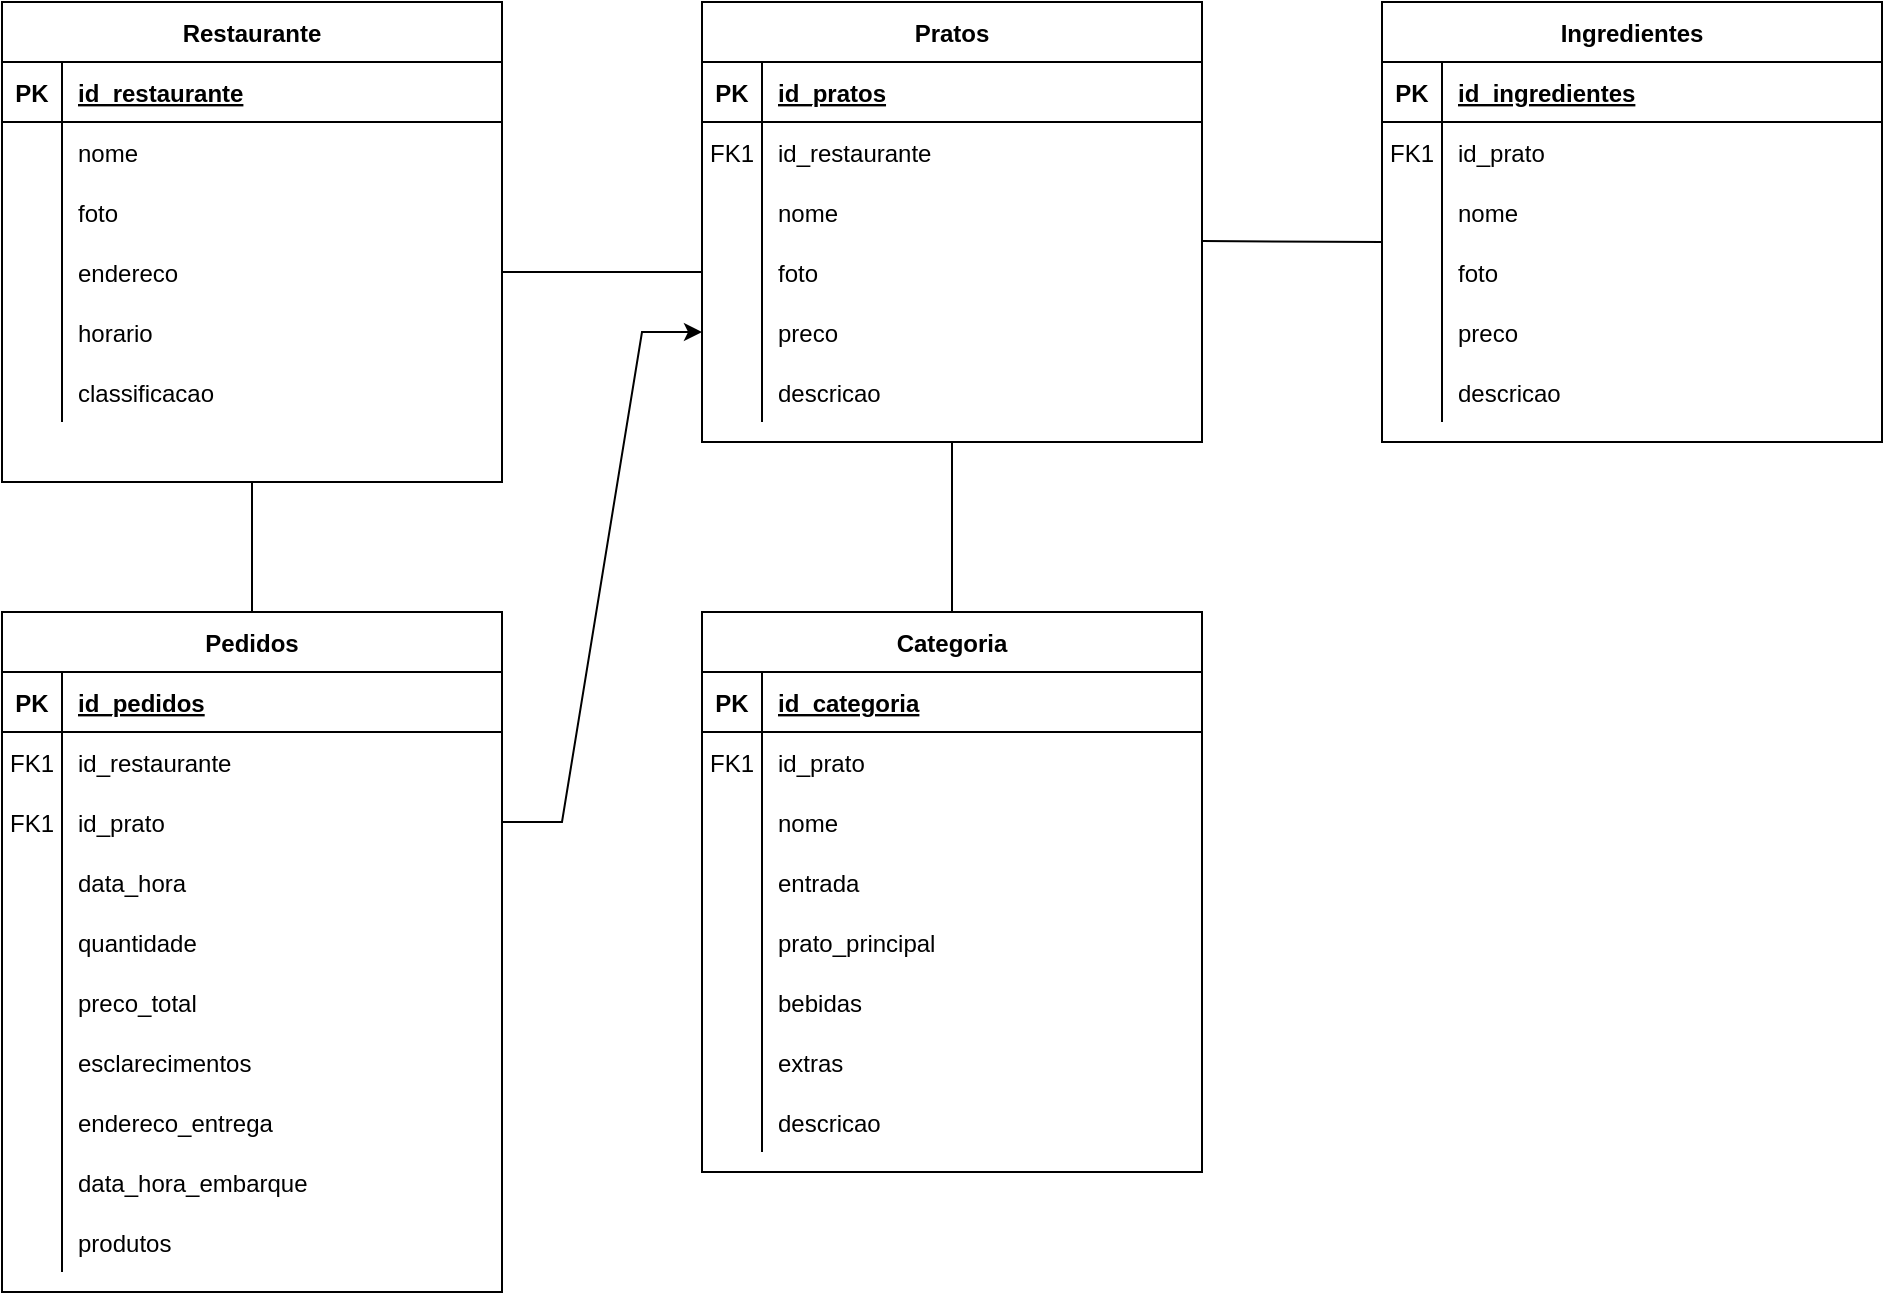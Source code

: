 <mxfile version="14.9.6" type="onedrive"><diagram id="R2lEEEUBdFMjLlhIrx00" name="Page-1"><mxGraphModel dx="1422" dy="800" grid="1" gridSize="10" guides="1" tooltips="1" connect="1" arrows="1" fold="1" page="1" pageScale="1" pageWidth="850" pageHeight="1100" math="0" shadow="0" extFonts="Permanent Marker^https://fonts.googleapis.com/css?family=Permanent+Marker"><root><mxCell id="0"/><mxCell id="1" parent="0"/><mxCell id="C-vyLk0tnHw3VtMMgP7b-2" value="Categoria" style="shape=table;startSize=30;container=1;collapsible=1;childLayout=tableLayout;fixedRows=1;rowLines=0;fontStyle=1;align=center;resizeLast=1;" parent="1" vertex="1"><mxGeometry x="460" y="430" width="250" height="280" as="geometry"/></mxCell><mxCell id="C-vyLk0tnHw3VtMMgP7b-3" value="" style="shape=partialRectangle;collapsible=0;dropTarget=0;pointerEvents=0;fillColor=none;points=[[0,0.5],[1,0.5]];portConstraint=eastwest;top=0;left=0;right=0;bottom=1;" parent="C-vyLk0tnHw3VtMMgP7b-2" vertex="1"><mxGeometry y="30" width="250" height="30" as="geometry"/></mxCell><mxCell id="C-vyLk0tnHw3VtMMgP7b-4" value="PK" style="shape=partialRectangle;overflow=hidden;connectable=0;fillColor=none;top=0;left=0;bottom=0;right=0;fontStyle=1;" parent="C-vyLk0tnHw3VtMMgP7b-3" vertex="1"><mxGeometry width="30" height="30" as="geometry"/></mxCell><mxCell id="C-vyLk0tnHw3VtMMgP7b-5" value="id_categoria" style="shape=partialRectangle;overflow=hidden;connectable=0;fillColor=none;top=0;left=0;bottom=0;right=0;align=left;spacingLeft=6;fontStyle=5;" parent="C-vyLk0tnHw3VtMMgP7b-3" vertex="1"><mxGeometry x="30" width="220" height="30" as="geometry"/></mxCell><mxCell id="C-vyLk0tnHw3VtMMgP7b-6" value="" style="shape=partialRectangle;collapsible=0;dropTarget=0;pointerEvents=0;fillColor=none;points=[[0,0.5],[1,0.5]];portConstraint=eastwest;top=0;left=0;right=0;bottom=0;" parent="C-vyLk0tnHw3VtMMgP7b-2" vertex="1"><mxGeometry y="60" width="250" height="30" as="geometry"/></mxCell><mxCell id="C-vyLk0tnHw3VtMMgP7b-7" value="FK1" style="shape=partialRectangle;overflow=hidden;connectable=0;fillColor=none;top=0;left=0;bottom=0;right=0;" parent="C-vyLk0tnHw3VtMMgP7b-6" vertex="1"><mxGeometry width="30" height="30" as="geometry"/></mxCell><mxCell id="C-vyLk0tnHw3VtMMgP7b-8" value="id_prato" style="shape=partialRectangle;overflow=hidden;connectable=0;fillColor=none;top=0;left=0;bottom=0;right=0;align=left;spacingLeft=6;" parent="C-vyLk0tnHw3VtMMgP7b-6" vertex="1"><mxGeometry x="30" width="220" height="30" as="geometry"/></mxCell><mxCell id="C-vyLk0tnHw3VtMMgP7b-9" value="" style="shape=partialRectangle;collapsible=0;dropTarget=0;pointerEvents=0;fillColor=none;points=[[0,0.5],[1,0.5]];portConstraint=eastwest;top=0;left=0;right=0;bottom=0;" parent="C-vyLk0tnHw3VtMMgP7b-2" vertex="1"><mxGeometry y="90" width="250" height="30" as="geometry"/></mxCell><mxCell id="C-vyLk0tnHw3VtMMgP7b-10" value="" style="shape=partialRectangle;overflow=hidden;connectable=0;fillColor=none;top=0;left=0;bottom=0;right=0;" parent="C-vyLk0tnHw3VtMMgP7b-9" vertex="1"><mxGeometry width="30" height="30" as="geometry"/></mxCell><mxCell id="C-vyLk0tnHw3VtMMgP7b-11" value="nome" style="shape=partialRectangle;overflow=hidden;connectable=0;fillColor=none;top=0;left=0;bottom=0;right=0;align=left;spacingLeft=6;" parent="C-vyLk0tnHw3VtMMgP7b-9" vertex="1"><mxGeometry x="30" width="220" height="30" as="geometry"/></mxCell><mxCell id="79oCEZcejzlf-ttSrPEi-32" value="" style="shape=partialRectangle;collapsible=0;dropTarget=0;pointerEvents=0;fillColor=none;points=[[0,0.5],[1,0.5]];portConstraint=eastwest;top=0;left=0;right=0;bottom=0;" vertex="1" parent="C-vyLk0tnHw3VtMMgP7b-2"><mxGeometry y="120" width="250" height="30" as="geometry"/></mxCell><mxCell id="79oCEZcejzlf-ttSrPEi-33" value="" style="shape=partialRectangle;overflow=hidden;connectable=0;fillColor=none;top=0;left=0;bottom=0;right=0;" vertex="1" parent="79oCEZcejzlf-ttSrPEi-32"><mxGeometry width="30" height="30" as="geometry"/></mxCell><mxCell id="79oCEZcejzlf-ttSrPEi-34" value="entrada" style="shape=partialRectangle;overflow=hidden;connectable=0;fillColor=none;top=0;left=0;bottom=0;right=0;align=left;spacingLeft=6;" vertex="1" parent="79oCEZcejzlf-ttSrPEi-32"><mxGeometry x="30" width="220" height="30" as="geometry"/></mxCell><mxCell id="79oCEZcejzlf-ttSrPEi-35" value="" style="shape=partialRectangle;collapsible=0;dropTarget=0;pointerEvents=0;fillColor=none;points=[[0,0.5],[1,0.5]];portConstraint=eastwest;top=0;left=0;right=0;bottom=0;" vertex="1" parent="C-vyLk0tnHw3VtMMgP7b-2"><mxGeometry y="150" width="250" height="30" as="geometry"/></mxCell><mxCell id="79oCEZcejzlf-ttSrPEi-36" value="" style="shape=partialRectangle;overflow=hidden;connectable=0;fillColor=none;top=0;left=0;bottom=0;right=0;" vertex="1" parent="79oCEZcejzlf-ttSrPEi-35"><mxGeometry width="30" height="30" as="geometry"/></mxCell><mxCell id="79oCEZcejzlf-ttSrPEi-37" value="prato_principal" style="shape=partialRectangle;overflow=hidden;connectable=0;fillColor=none;top=0;left=0;bottom=0;right=0;align=left;spacingLeft=6;" vertex="1" parent="79oCEZcejzlf-ttSrPEi-35"><mxGeometry x="30" width="220" height="30" as="geometry"/></mxCell><mxCell id="79oCEZcejzlf-ttSrPEi-38" value="" style="shape=partialRectangle;collapsible=0;dropTarget=0;pointerEvents=0;fillColor=none;points=[[0,0.5],[1,0.5]];portConstraint=eastwest;top=0;left=0;right=0;bottom=0;" vertex="1" parent="C-vyLk0tnHw3VtMMgP7b-2"><mxGeometry y="180" width="250" height="30" as="geometry"/></mxCell><mxCell id="79oCEZcejzlf-ttSrPEi-39" value="" style="shape=partialRectangle;overflow=hidden;connectable=0;fillColor=none;top=0;left=0;bottom=0;right=0;" vertex="1" parent="79oCEZcejzlf-ttSrPEi-38"><mxGeometry width="30" height="30" as="geometry"/></mxCell><mxCell id="79oCEZcejzlf-ttSrPEi-40" value="bebidas" style="shape=partialRectangle;overflow=hidden;connectable=0;fillColor=none;top=0;left=0;bottom=0;right=0;align=left;spacingLeft=6;" vertex="1" parent="79oCEZcejzlf-ttSrPEi-38"><mxGeometry x="30" width="220" height="30" as="geometry"/></mxCell><mxCell id="79oCEZcejzlf-ttSrPEi-41" value="" style="shape=partialRectangle;collapsible=0;dropTarget=0;pointerEvents=0;fillColor=none;points=[[0,0.5],[1,0.5]];portConstraint=eastwest;top=0;left=0;right=0;bottom=0;" vertex="1" parent="C-vyLk0tnHw3VtMMgP7b-2"><mxGeometry y="210" width="250" height="30" as="geometry"/></mxCell><mxCell id="79oCEZcejzlf-ttSrPEi-42" value="" style="shape=partialRectangle;overflow=hidden;connectable=0;fillColor=none;top=0;left=0;bottom=0;right=0;" vertex="1" parent="79oCEZcejzlf-ttSrPEi-41"><mxGeometry width="30" height="30" as="geometry"/></mxCell><mxCell id="79oCEZcejzlf-ttSrPEi-43" value="extras" style="shape=partialRectangle;overflow=hidden;connectable=0;fillColor=none;top=0;left=0;bottom=0;right=0;align=left;spacingLeft=6;" vertex="1" parent="79oCEZcejzlf-ttSrPEi-41"><mxGeometry x="30" width="220" height="30" as="geometry"/></mxCell><mxCell id="79oCEZcejzlf-ttSrPEi-115" value="" style="shape=partialRectangle;collapsible=0;dropTarget=0;pointerEvents=0;fillColor=none;points=[[0,0.5],[1,0.5]];portConstraint=eastwest;top=0;left=0;right=0;bottom=0;" vertex="1" parent="C-vyLk0tnHw3VtMMgP7b-2"><mxGeometry y="240" width="250" height="30" as="geometry"/></mxCell><mxCell id="79oCEZcejzlf-ttSrPEi-116" value="" style="shape=partialRectangle;overflow=hidden;connectable=0;fillColor=none;top=0;left=0;bottom=0;right=0;" vertex="1" parent="79oCEZcejzlf-ttSrPEi-115"><mxGeometry width="30" height="30" as="geometry"/></mxCell><mxCell id="79oCEZcejzlf-ttSrPEi-117" value="descricao" style="shape=partialRectangle;overflow=hidden;connectable=0;fillColor=none;top=0;left=0;bottom=0;right=0;align=left;spacingLeft=6;" vertex="1" parent="79oCEZcejzlf-ttSrPEi-115"><mxGeometry x="30" width="220" height="30" as="geometry"/></mxCell><mxCell id="C-vyLk0tnHw3VtMMgP7b-13" value="Pratos" style="shape=table;startSize=30;container=1;collapsible=1;childLayout=tableLayout;fixedRows=1;rowLines=0;fontStyle=1;align=center;resizeLast=1;" parent="1" vertex="1"><mxGeometry x="460" y="125" width="250" height="220" as="geometry"/></mxCell><mxCell id="C-vyLk0tnHw3VtMMgP7b-14" value="" style="shape=partialRectangle;collapsible=0;dropTarget=0;pointerEvents=0;fillColor=none;points=[[0,0.5],[1,0.5]];portConstraint=eastwest;top=0;left=0;right=0;bottom=1;" parent="C-vyLk0tnHw3VtMMgP7b-13" vertex="1"><mxGeometry y="30" width="250" height="30" as="geometry"/></mxCell><mxCell id="C-vyLk0tnHw3VtMMgP7b-15" value="PK" style="shape=partialRectangle;overflow=hidden;connectable=0;fillColor=none;top=0;left=0;bottom=0;right=0;fontStyle=1;" parent="C-vyLk0tnHw3VtMMgP7b-14" vertex="1"><mxGeometry width="30" height="30" as="geometry"/></mxCell><mxCell id="C-vyLk0tnHw3VtMMgP7b-16" value="id_pratos" style="shape=partialRectangle;overflow=hidden;connectable=0;fillColor=none;top=0;left=0;bottom=0;right=0;align=left;spacingLeft=6;fontStyle=5;" parent="C-vyLk0tnHw3VtMMgP7b-14" vertex="1"><mxGeometry x="30" width="220" height="30" as="geometry"/></mxCell><mxCell id="C-vyLk0tnHw3VtMMgP7b-17" value="" style="shape=partialRectangle;collapsible=0;dropTarget=0;pointerEvents=0;fillColor=none;points=[[0,0.5],[1,0.5]];portConstraint=eastwest;top=0;left=0;right=0;bottom=0;" parent="C-vyLk0tnHw3VtMMgP7b-13" vertex="1"><mxGeometry y="60" width="250" height="30" as="geometry"/></mxCell><mxCell id="C-vyLk0tnHw3VtMMgP7b-18" value="FK1" style="shape=partialRectangle;overflow=hidden;connectable=0;fillColor=none;top=0;left=0;bottom=0;right=0;" parent="C-vyLk0tnHw3VtMMgP7b-17" vertex="1"><mxGeometry width="30" height="30" as="geometry"/></mxCell><mxCell id="C-vyLk0tnHw3VtMMgP7b-19" value="id_restaurante" style="shape=partialRectangle;overflow=hidden;connectable=0;fillColor=none;top=0;left=0;bottom=0;right=0;align=left;spacingLeft=6;" parent="C-vyLk0tnHw3VtMMgP7b-17" vertex="1"><mxGeometry x="30" width="220" height="30" as="geometry"/></mxCell><mxCell id="C-vyLk0tnHw3VtMMgP7b-20" value="" style="shape=partialRectangle;collapsible=0;dropTarget=0;pointerEvents=0;fillColor=none;points=[[0,0.5],[1,0.5]];portConstraint=eastwest;top=0;left=0;right=0;bottom=0;" parent="C-vyLk0tnHw3VtMMgP7b-13" vertex="1"><mxGeometry y="90" width="250" height="30" as="geometry"/></mxCell><mxCell id="C-vyLk0tnHw3VtMMgP7b-21" value="" style="shape=partialRectangle;overflow=hidden;connectable=0;fillColor=none;top=0;left=0;bottom=0;right=0;" parent="C-vyLk0tnHw3VtMMgP7b-20" vertex="1"><mxGeometry width="30" height="30" as="geometry"/></mxCell><mxCell id="C-vyLk0tnHw3VtMMgP7b-22" value="nome" style="shape=partialRectangle;overflow=hidden;connectable=0;fillColor=none;top=0;left=0;bottom=0;right=0;align=left;spacingLeft=6;" parent="C-vyLk0tnHw3VtMMgP7b-20" vertex="1"><mxGeometry x="30" width="220" height="30" as="geometry"/></mxCell><mxCell id="79oCEZcejzlf-ttSrPEi-23" value="" style="shape=partialRectangle;collapsible=0;dropTarget=0;pointerEvents=0;fillColor=none;points=[[0,0.5],[1,0.5]];portConstraint=eastwest;top=0;left=0;right=0;bottom=0;" vertex="1" parent="C-vyLk0tnHw3VtMMgP7b-13"><mxGeometry y="120" width="250" height="30" as="geometry"/></mxCell><mxCell id="79oCEZcejzlf-ttSrPEi-24" value="" style="shape=partialRectangle;overflow=hidden;connectable=0;fillColor=none;top=0;left=0;bottom=0;right=0;" vertex="1" parent="79oCEZcejzlf-ttSrPEi-23"><mxGeometry width="30" height="30" as="geometry"/></mxCell><mxCell id="79oCEZcejzlf-ttSrPEi-25" value="foto" style="shape=partialRectangle;overflow=hidden;connectable=0;fillColor=none;top=0;left=0;bottom=0;right=0;align=left;spacingLeft=6;" vertex="1" parent="79oCEZcejzlf-ttSrPEi-23"><mxGeometry x="30" width="220" height="30" as="geometry"/></mxCell><mxCell id="79oCEZcejzlf-ttSrPEi-26" value="" style="shape=partialRectangle;collapsible=0;dropTarget=0;pointerEvents=0;fillColor=none;points=[[0,0.5],[1,0.5]];portConstraint=eastwest;top=0;left=0;right=0;bottom=0;" vertex="1" parent="C-vyLk0tnHw3VtMMgP7b-13"><mxGeometry y="150" width="250" height="30" as="geometry"/></mxCell><mxCell id="79oCEZcejzlf-ttSrPEi-27" value="" style="shape=partialRectangle;overflow=hidden;connectable=0;fillColor=none;top=0;left=0;bottom=0;right=0;" vertex="1" parent="79oCEZcejzlf-ttSrPEi-26"><mxGeometry width="30" height="30" as="geometry"/></mxCell><mxCell id="79oCEZcejzlf-ttSrPEi-28" value="preco" style="shape=partialRectangle;overflow=hidden;connectable=0;fillColor=none;top=0;left=0;bottom=0;right=0;align=left;spacingLeft=6;" vertex="1" parent="79oCEZcejzlf-ttSrPEi-26"><mxGeometry x="30" width="220" height="30" as="geometry"/></mxCell><mxCell id="79oCEZcejzlf-ttSrPEi-109" value="" style="shape=partialRectangle;collapsible=0;dropTarget=0;pointerEvents=0;fillColor=none;points=[[0,0.5],[1,0.5]];portConstraint=eastwest;top=0;left=0;right=0;bottom=0;" vertex="1" parent="C-vyLk0tnHw3VtMMgP7b-13"><mxGeometry y="180" width="250" height="30" as="geometry"/></mxCell><mxCell id="79oCEZcejzlf-ttSrPEi-110" value="" style="shape=partialRectangle;overflow=hidden;connectable=0;fillColor=none;top=0;left=0;bottom=0;right=0;" vertex="1" parent="79oCEZcejzlf-ttSrPEi-109"><mxGeometry width="30" height="30" as="geometry"/></mxCell><mxCell id="79oCEZcejzlf-ttSrPEi-111" value="descricao" style="shape=partialRectangle;overflow=hidden;connectable=0;fillColor=none;top=0;left=0;bottom=0;right=0;align=left;spacingLeft=6;" vertex="1" parent="79oCEZcejzlf-ttSrPEi-109"><mxGeometry x="30" width="220" height="30" as="geometry"/></mxCell><mxCell id="C-vyLk0tnHw3VtMMgP7b-23" value="Restaurante" style="shape=table;startSize=30;container=1;collapsible=1;childLayout=tableLayout;fixedRows=1;rowLines=0;fontStyle=1;align=center;resizeLast=1;" parent="1" vertex="1"><mxGeometry x="110" y="125" width="250" height="240" as="geometry"/></mxCell><mxCell id="C-vyLk0tnHw3VtMMgP7b-24" value="" style="shape=partialRectangle;collapsible=0;dropTarget=0;pointerEvents=0;fillColor=none;points=[[0,0.5],[1,0.5]];portConstraint=eastwest;top=0;left=0;right=0;bottom=1;" parent="C-vyLk0tnHw3VtMMgP7b-23" vertex="1"><mxGeometry y="30" width="250" height="30" as="geometry"/></mxCell><mxCell id="C-vyLk0tnHw3VtMMgP7b-25" value="PK" style="shape=partialRectangle;overflow=hidden;connectable=0;fillColor=none;top=0;left=0;bottom=0;right=0;fontStyle=1;" parent="C-vyLk0tnHw3VtMMgP7b-24" vertex="1"><mxGeometry width="30" height="30" as="geometry"/></mxCell><mxCell id="C-vyLk0tnHw3VtMMgP7b-26" value="id_restaurante" style="shape=partialRectangle;overflow=hidden;connectable=0;fillColor=none;top=0;left=0;bottom=0;right=0;align=left;spacingLeft=6;fontStyle=5;" parent="C-vyLk0tnHw3VtMMgP7b-24" vertex="1"><mxGeometry x="30" width="220" height="30" as="geometry"/></mxCell><mxCell id="C-vyLk0tnHw3VtMMgP7b-27" value="" style="shape=partialRectangle;collapsible=0;dropTarget=0;pointerEvents=0;fillColor=none;points=[[0,0.5],[1,0.5]];portConstraint=eastwest;top=0;left=0;right=0;bottom=0;" parent="C-vyLk0tnHw3VtMMgP7b-23" vertex="1"><mxGeometry y="60" width="250" height="30" as="geometry"/></mxCell><mxCell id="C-vyLk0tnHw3VtMMgP7b-28" value="" style="shape=partialRectangle;overflow=hidden;connectable=0;fillColor=none;top=0;left=0;bottom=0;right=0;" parent="C-vyLk0tnHw3VtMMgP7b-27" vertex="1"><mxGeometry width="30" height="30" as="geometry"/></mxCell><mxCell id="C-vyLk0tnHw3VtMMgP7b-29" value="nome" style="shape=partialRectangle;overflow=hidden;connectable=0;fillColor=none;top=0;left=0;bottom=0;right=0;align=left;spacingLeft=6;" parent="C-vyLk0tnHw3VtMMgP7b-27" vertex="1"><mxGeometry x="30" width="220" height="30" as="geometry"/></mxCell><mxCell id="79oCEZcejzlf-ttSrPEi-11" value="" style="shape=partialRectangle;collapsible=0;dropTarget=0;pointerEvents=0;fillColor=none;points=[[0,0.5],[1,0.5]];portConstraint=eastwest;top=0;left=0;right=0;bottom=0;" vertex="1" parent="C-vyLk0tnHw3VtMMgP7b-23"><mxGeometry y="90" width="250" height="30" as="geometry"/></mxCell><mxCell id="79oCEZcejzlf-ttSrPEi-12" value="" style="shape=partialRectangle;overflow=hidden;connectable=0;fillColor=none;top=0;left=0;bottom=0;right=0;" vertex="1" parent="79oCEZcejzlf-ttSrPEi-11"><mxGeometry width="30" height="30" as="geometry"/></mxCell><mxCell id="79oCEZcejzlf-ttSrPEi-13" value="foto" style="shape=partialRectangle;overflow=hidden;connectable=0;fillColor=none;top=0;left=0;bottom=0;right=0;align=left;spacingLeft=6;" vertex="1" parent="79oCEZcejzlf-ttSrPEi-11"><mxGeometry x="30" width="220" height="30" as="geometry"/></mxCell><mxCell id="79oCEZcejzlf-ttSrPEi-14" value="" style="shape=partialRectangle;collapsible=0;dropTarget=0;pointerEvents=0;fillColor=none;points=[[0,0.5],[1,0.5]];portConstraint=eastwest;top=0;left=0;right=0;bottom=0;" vertex="1" parent="C-vyLk0tnHw3VtMMgP7b-23"><mxGeometry y="120" width="250" height="30" as="geometry"/></mxCell><mxCell id="79oCEZcejzlf-ttSrPEi-15" value="" style="shape=partialRectangle;overflow=hidden;connectable=0;fillColor=none;top=0;left=0;bottom=0;right=0;" vertex="1" parent="79oCEZcejzlf-ttSrPEi-14"><mxGeometry width="30" height="30" as="geometry"/></mxCell><mxCell id="79oCEZcejzlf-ttSrPEi-16" value="endereco" style="shape=partialRectangle;overflow=hidden;connectable=0;fillColor=none;top=0;left=0;bottom=0;right=0;align=left;spacingLeft=6;" vertex="1" parent="79oCEZcejzlf-ttSrPEi-14"><mxGeometry x="30" width="220" height="30" as="geometry"/></mxCell><mxCell id="79oCEZcejzlf-ttSrPEi-17" value="" style="shape=partialRectangle;collapsible=0;dropTarget=0;pointerEvents=0;fillColor=none;points=[[0,0.5],[1,0.5]];portConstraint=eastwest;top=0;left=0;right=0;bottom=0;" vertex="1" parent="C-vyLk0tnHw3VtMMgP7b-23"><mxGeometry y="150" width="250" height="30" as="geometry"/></mxCell><mxCell id="79oCEZcejzlf-ttSrPEi-18" value="" style="shape=partialRectangle;overflow=hidden;connectable=0;fillColor=none;top=0;left=0;bottom=0;right=0;" vertex="1" parent="79oCEZcejzlf-ttSrPEi-17"><mxGeometry width="30" height="30" as="geometry"/></mxCell><mxCell id="79oCEZcejzlf-ttSrPEi-19" value="horario" style="shape=partialRectangle;overflow=hidden;connectable=0;fillColor=none;top=0;left=0;bottom=0;right=0;align=left;spacingLeft=6;" vertex="1" parent="79oCEZcejzlf-ttSrPEi-17"><mxGeometry x="30" width="220" height="30" as="geometry"/></mxCell><mxCell id="79oCEZcejzlf-ttSrPEi-20" value="" style="shape=partialRectangle;collapsible=0;dropTarget=0;pointerEvents=0;fillColor=none;points=[[0,0.5],[1,0.5]];portConstraint=eastwest;top=0;left=0;right=0;bottom=0;" vertex="1" parent="C-vyLk0tnHw3VtMMgP7b-23"><mxGeometry y="180" width="250" height="30" as="geometry"/></mxCell><mxCell id="79oCEZcejzlf-ttSrPEi-21" value="" style="shape=partialRectangle;overflow=hidden;connectable=0;fillColor=none;top=0;left=0;bottom=0;right=0;" vertex="1" parent="79oCEZcejzlf-ttSrPEi-20"><mxGeometry width="30" height="30" as="geometry"/></mxCell><mxCell id="79oCEZcejzlf-ttSrPEi-22" value="classificacao" style="shape=partialRectangle;overflow=hidden;connectable=0;fillColor=none;top=0;left=0;bottom=0;right=0;align=left;spacingLeft=6;" vertex="1" parent="79oCEZcejzlf-ttSrPEi-20"><mxGeometry x="30" width="220" height="30" as="geometry"/></mxCell><mxCell id="79oCEZcejzlf-ttSrPEi-1" value="Pedidos" style="shape=table;startSize=30;container=1;collapsible=1;childLayout=tableLayout;fixedRows=1;rowLines=0;fontStyle=1;align=center;resizeLast=1;" vertex="1" parent="1"><mxGeometry x="110" y="430" width="250" height="340" as="geometry"/></mxCell><mxCell id="79oCEZcejzlf-ttSrPEi-2" value="" style="shape=partialRectangle;collapsible=0;dropTarget=0;pointerEvents=0;fillColor=none;points=[[0,0.5],[1,0.5]];portConstraint=eastwest;top=0;left=0;right=0;bottom=1;" vertex="1" parent="79oCEZcejzlf-ttSrPEi-1"><mxGeometry y="30" width="250" height="30" as="geometry"/></mxCell><mxCell id="79oCEZcejzlf-ttSrPEi-3" value="PK" style="shape=partialRectangle;overflow=hidden;connectable=0;fillColor=none;top=0;left=0;bottom=0;right=0;fontStyle=1;" vertex="1" parent="79oCEZcejzlf-ttSrPEi-2"><mxGeometry width="30" height="30" as="geometry"/></mxCell><mxCell id="79oCEZcejzlf-ttSrPEi-4" value="id_pedidos" style="shape=partialRectangle;overflow=hidden;connectable=0;fillColor=none;top=0;left=0;bottom=0;right=0;align=left;spacingLeft=6;fontStyle=5;" vertex="1" parent="79oCEZcejzlf-ttSrPEi-2"><mxGeometry x="30" width="220" height="30" as="geometry"/></mxCell><mxCell id="79oCEZcejzlf-ttSrPEi-5" value="" style="shape=partialRectangle;collapsible=0;dropTarget=0;pointerEvents=0;fillColor=none;points=[[0,0.5],[1,0.5]];portConstraint=eastwest;top=0;left=0;right=0;bottom=0;" vertex="1" parent="79oCEZcejzlf-ttSrPEi-1"><mxGeometry y="60" width="250" height="30" as="geometry"/></mxCell><mxCell id="79oCEZcejzlf-ttSrPEi-6" value="FK1" style="shape=partialRectangle;overflow=hidden;connectable=0;fillColor=none;top=0;left=0;bottom=0;right=0;" vertex="1" parent="79oCEZcejzlf-ttSrPEi-5"><mxGeometry width="30" height="30" as="geometry"/></mxCell><mxCell id="79oCEZcejzlf-ttSrPEi-7" value="id_restaurante" style="shape=partialRectangle;overflow=hidden;connectable=0;fillColor=none;top=0;left=0;bottom=0;right=0;align=left;spacingLeft=6;" vertex="1" parent="79oCEZcejzlf-ttSrPEi-5"><mxGeometry x="30" width="220" height="30" as="geometry"/></mxCell><mxCell id="79oCEZcejzlf-ttSrPEi-121" value="" style="shape=partialRectangle;collapsible=0;dropTarget=0;pointerEvents=0;fillColor=none;points=[[0,0.5],[1,0.5]];portConstraint=eastwest;top=0;left=0;right=0;bottom=0;" vertex="1" parent="79oCEZcejzlf-ttSrPEi-1"><mxGeometry y="90" width="250" height="30" as="geometry"/></mxCell><mxCell id="79oCEZcejzlf-ttSrPEi-122" value="FK1" style="shape=partialRectangle;overflow=hidden;connectable=0;fillColor=none;top=0;left=0;bottom=0;right=0;" vertex="1" parent="79oCEZcejzlf-ttSrPEi-121"><mxGeometry width="30" height="30" as="geometry"/></mxCell><mxCell id="79oCEZcejzlf-ttSrPEi-123" value="id_prato" style="shape=partialRectangle;overflow=hidden;connectable=0;fillColor=none;top=0;left=0;bottom=0;right=0;align=left;spacingLeft=6;" vertex="1" parent="79oCEZcejzlf-ttSrPEi-121"><mxGeometry x="30" width="220" height="30" as="geometry"/></mxCell><mxCell id="79oCEZcejzlf-ttSrPEi-8" value="" style="shape=partialRectangle;collapsible=0;dropTarget=0;pointerEvents=0;fillColor=none;points=[[0,0.5],[1,0.5]];portConstraint=eastwest;top=0;left=0;right=0;bottom=0;" vertex="1" parent="79oCEZcejzlf-ttSrPEi-1"><mxGeometry y="120" width="250" height="30" as="geometry"/></mxCell><mxCell id="79oCEZcejzlf-ttSrPEi-9" value="" style="shape=partialRectangle;overflow=hidden;connectable=0;fillColor=none;top=0;left=0;bottom=0;right=0;" vertex="1" parent="79oCEZcejzlf-ttSrPEi-8"><mxGeometry width="30" height="30" as="geometry"/></mxCell><mxCell id="79oCEZcejzlf-ttSrPEi-10" value="data_hora" style="shape=partialRectangle;overflow=hidden;connectable=0;fillColor=none;top=0;left=0;bottom=0;right=0;align=left;spacingLeft=6;" vertex="1" parent="79oCEZcejzlf-ttSrPEi-8"><mxGeometry x="30" width="220" height="30" as="geometry"/></mxCell><mxCell id="79oCEZcejzlf-ttSrPEi-44" value="" style="shape=partialRectangle;collapsible=0;dropTarget=0;pointerEvents=0;fillColor=none;points=[[0,0.5],[1,0.5]];portConstraint=eastwest;top=0;left=0;right=0;bottom=0;" vertex="1" parent="79oCEZcejzlf-ttSrPEi-1"><mxGeometry y="150" width="250" height="30" as="geometry"/></mxCell><mxCell id="79oCEZcejzlf-ttSrPEi-45" value="" style="shape=partialRectangle;overflow=hidden;connectable=0;fillColor=none;top=0;left=0;bottom=0;right=0;" vertex="1" parent="79oCEZcejzlf-ttSrPEi-44"><mxGeometry width="30" height="30" as="geometry"/></mxCell><mxCell id="79oCEZcejzlf-ttSrPEi-46" value="quantidade" style="shape=partialRectangle;overflow=hidden;connectable=0;fillColor=none;top=0;left=0;bottom=0;right=0;align=left;spacingLeft=6;" vertex="1" parent="79oCEZcejzlf-ttSrPEi-44"><mxGeometry x="30" width="220" height="30" as="geometry"/></mxCell><mxCell id="79oCEZcejzlf-ttSrPEi-47" value="" style="shape=partialRectangle;collapsible=0;dropTarget=0;pointerEvents=0;fillColor=none;points=[[0,0.5],[1,0.5]];portConstraint=eastwest;top=0;left=0;right=0;bottom=0;" vertex="1" parent="79oCEZcejzlf-ttSrPEi-1"><mxGeometry y="180" width="250" height="30" as="geometry"/></mxCell><mxCell id="79oCEZcejzlf-ttSrPEi-48" value="" style="shape=partialRectangle;overflow=hidden;connectable=0;fillColor=none;top=0;left=0;bottom=0;right=0;" vertex="1" parent="79oCEZcejzlf-ttSrPEi-47"><mxGeometry width="30" height="30" as="geometry"/></mxCell><mxCell id="79oCEZcejzlf-ttSrPEi-49" value="preco_total" style="shape=partialRectangle;overflow=hidden;connectable=0;fillColor=none;top=0;left=0;bottom=0;right=0;align=left;spacingLeft=6;" vertex="1" parent="79oCEZcejzlf-ttSrPEi-47"><mxGeometry x="30" width="220" height="30" as="geometry"/></mxCell><mxCell id="79oCEZcejzlf-ttSrPEi-50" value="" style="shape=partialRectangle;collapsible=0;dropTarget=0;pointerEvents=0;fillColor=none;points=[[0,0.5],[1,0.5]];portConstraint=eastwest;top=0;left=0;right=0;bottom=0;" vertex="1" parent="79oCEZcejzlf-ttSrPEi-1"><mxGeometry y="210" width="250" height="30" as="geometry"/></mxCell><mxCell id="79oCEZcejzlf-ttSrPEi-51" value="" style="shape=partialRectangle;overflow=hidden;connectable=0;fillColor=none;top=0;left=0;bottom=0;right=0;" vertex="1" parent="79oCEZcejzlf-ttSrPEi-50"><mxGeometry width="30" height="30" as="geometry"/></mxCell><mxCell id="79oCEZcejzlf-ttSrPEi-52" value="esclarecimentos" style="shape=partialRectangle;overflow=hidden;connectable=0;fillColor=none;top=0;left=0;bottom=0;right=0;align=left;spacingLeft=6;" vertex="1" parent="79oCEZcejzlf-ttSrPEi-50"><mxGeometry x="30" width="220" height="30" as="geometry"/></mxCell><mxCell id="79oCEZcejzlf-ttSrPEi-53" value="" style="shape=partialRectangle;collapsible=0;dropTarget=0;pointerEvents=0;fillColor=none;points=[[0,0.5],[1,0.5]];portConstraint=eastwest;top=0;left=0;right=0;bottom=0;" vertex="1" parent="79oCEZcejzlf-ttSrPEi-1"><mxGeometry y="240" width="250" height="30" as="geometry"/></mxCell><mxCell id="79oCEZcejzlf-ttSrPEi-54" value="" style="shape=partialRectangle;overflow=hidden;connectable=0;fillColor=none;top=0;left=0;bottom=0;right=0;" vertex="1" parent="79oCEZcejzlf-ttSrPEi-53"><mxGeometry width="30" height="30" as="geometry"/></mxCell><mxCell id="79oCEZcejzlf-ttSrPEi-55" value="endereco_entrega" style="shape=partialRectangle;overflow=hidden;connectable=0;fillColor=none;top=0;left=0;bottom=0;right=0;align=left;spacingLeft=6;" vertex="1" parent="79oCEZcejzlf-ttSrPEi-53"><mxGeometry x="30" width="220" height="30" as="geometry"/></mxCell><mxCell id="79oCEZcejzlf-ttSrPEi-78" value="" style="shape=partialRectangle;collapsible=0;dropTarget=0;pointerEvents=0;fillColor=none;points=[[0,0.5],[1,0.5]];portConstraint=eastwest;top=0;left=0;right=0;bottom=0;" vertex="1" parent="79oCEZcejzlf-ttSrPEi-1"><mxGeometry y="270" width="250" height="30" as="geometry"/></mxCell><mxCell id="79oCEZcejzlf-ttSrPEi-79" value="" style="shape=partialRectangle;overflow=hidden;connectable=0;fillColor=none;top=0;left=0;bottom=0;right=0;" vertex="1" parent="79oCEZcejzlf-ttSrPEi-78"><mxGeometry width="30" height="30" as="geometry"/></mxCell><mxCell id="79oCEZcejzlf-ttSrPEi-80" value="data_hora_embarque" style="shape=partialRectangle;overflow=hidden;connectable=0;fillColor=none;top=0;left=0;bottom=0;right=0;align=left;spacingLeft=6;" vertex="1" parent="79oCEZcejzlf-ttSrPEi-78"><mxGeometry x="30" width="220" height="30" as="geometry"/></mxCell><mxCell id="79oCEZcejzlf-ttSrPEi-112" value="" style="shape=partialRectangle;collapsible=0;dropTarget=0;pointerEvents=0;fillColor=none;points=[[0,0.5],[1,0.5]];portConstraint=eastwest;top=0;left=0;right=0;bottom=0;" vertex="1" parent="79oCEZcejzlf-ttSrPEi-1"><mxGeometry y="300" width="250" height="30" as="geometry"/></mxCell><mxCell id="79oCEZcejzlf-ttSrPEi-113" value="" style="shape=partialRectangle;overflow=hidden;connectable=0;fillColor=none;top=0;left=0;bottom=0;right=0;" vertex="1" parent="79oCEZcejzlf-ttSrPEi-112"><mxGeometry width="30" height="30" as="geometry"/></mxCell><mxCell id="79oCEZcejzlf-ttSrPEi-114" value="produtos" style="shape=partialRectangle;overflow=hidden;connectable=0;fillColor=none;top=0;left=0;bottom=0;right=0;align=left;spacingLeft=6;" vertex="1" parent="79oCEZcejzlf-ttSrPEi-112"><mxGeometry x="30" width="220" height="30" as="geometry"/></mxCell><mxCell id="79oCEZcejzlf-ttSrPEi-82" value="Ingredientes" style="shape=table;startSize=30;container=1;collapsible=1;childLayout=tableLayout;fixedRows=1;rowLines=0;fontStyle=1;align=center;resizeLast=1;" vertex="1" parent="1"><mxGeometry x="800" y="125" width="250" height="220" as="geometry"/></mxCell><mxCell id="79oCEZcejzlf-ttSrPEi-83" value="" style="shape=partialRectangle;collapsible=0;dropTarget=0;pointerEvents=0;fillColor=none;points=[[0,0.5],[1,0.5]];portConstraint=eastwest;top=0;left=0;right=0;bottom=1;" vertex="1" parent="79oCEZcejzlf-ttSrPEi-82"><mxGeometry y="30" width="250" height="30" as="geometry"/></mxCell><mxCell id="79oCEZcejzlf-ttSrPEi-84" value="PK" style="shape=partialRectangle;overflow=hidden;connectable=0;fillColor=none;top=0;left=0;bottom=0;right=0;fontStyle=1;" vertex="1" parent="79oCEZcejzlf-ttSrPEi-83"><mxGeometry width="30" height="30" as="geometry"/></mxCell><mxCell id="79oCEZcejzlf-ttSrPEi-85" value="id_ingredientes" style="shape=partialRectangle;overflow=hidden;connectable=0;fillColor=none;top=0;left=0;bottom=0;right=0;align=left;spacingLeft=6;fontStyle=5;" vertex="1" parent="79oCEZcejzlf-ttSrPEi-83"><mxGeometry x="30" width="220" height="30" as="geometry"/></mxCell><mxCell id="79oCEZcejzlf-ttSrPEi-86" value="" style="shape=partialRectangle;collapsible=0;dropTarget=0;pointerEvents=0;fillColor=none;points=[[0,0.5],[1,0.5]];portConstraint=eastwest;top=0;left=0;right=0;bottom=0;" vertex="1" parent="79oCEZcejzlf-ttSrPEi-82"><mxGeometry y="60" width="250" height="30" as="geometry"/></mxCell><mxCell id="79oCEZcejzlf-ttSrPEi-87" value="FK1" style="shape=partialRectangle;overflow=hidden;connectable=0;fillColor=none;top=0;left=0;bottom=0;right=0;" vertex="1" parent="79oCEZcejzlf-ttSrPEi-86"><mxGeometry width="30" height="30" as="geometry"/></mxCell><mxCell id="79oCEZcejzlf-ttSrPEi-88" value="id_prato" style="shape=partialRectangle;overflow=hidden;connectable=0;fillColor=none;top=0;left=0;bottom=0;right=0;align=left;spacingLeft=6;" vertex="1" parent="79oCEZcejzlf-ttSrPEi-86"><mxGeometry x="30" width="220" height="30" as="geometry"/></mxCell><mxCell id="79oCEZcejzlf-ttSrPEi-89" value="" style="shape=partialRectangle;collapsible=0;dropTarget=0;pointerEvents=0;fillColor=none;points=[[0,0.5],[1,0.5]];portConstraint=eastwest;top=0;left=0;right=0;bottom=0;" vertex="1" parent="79oCEZcejzlf-ttSrPEi-82"><mxGeometry y="90" width="250" height="30" as="geometry"/></mxCell><mxCell id="79oCEZcejzlf-ttSrPEi-90" value="" style="shape=partialRectangle;overflow=hidden;connectable=0;fillColor=none;top=0;left=0;bottom=0;right=0;" vertex="1" parent="79oCEZcejzlf-ttSrPEi-89"><mxGeometry width="30" height="30" as="geometry"/></mxCell><mxCell id="79oCEZcejzlf-ttSrPEi-91" value="nome" style="shape=partialRectangle;overflow=hidden;connectable=0;fillColor=none;top=0;left=0;bottom=0;right=0;align=left;spacingLeft=6;" vertex="1" parent="79oCEZcejzlf-ttSrPEi-89"><mxGeometry x="30" width="220" height="30" as="geometry"/></mxCell><mxCell id="79oCEZcejzlf-ttSrPEi-92" value="" style="shape=partialRectangle;collapsible=0;dropTarget=0;pointerEvents=0;fillColor=none;points=[[0,0.5],[1,0.5]];portConstraint=eastwest;top=0;left=0;right=0;bottom=0;" vertex="1" parent="79oCEZcejzlf-ttSrPEi-82"><mxGeometry y="120" width="250" height="30" as="geometry"/></mxCell><mxCell id="79oCEZcejzlf-ttSrPEi-93" value="" style="shape=partialRectangle;overflow=hidden;connectable=0;fillColor=none;top=0;left=0;bottom=0;right=0;" vertex="1" parent="79oCEZcejzlf-ttSrPEi-92"><mxGeometry width="30" height="30" as="geometry"/></mxCell><mxCell id="79oCEZcejzlf-ttSrPEi-94" value="foto" style="shape=partialRectangle;overflow=hidden;connectable=0;fillColor=none;top=0;left=0;bottom=0;right=0;align=left;spacingLeft=6;" vertex="1" parent="79oCEZcejzlf-ttSrPEi-92"><mxGeometry x="30" width="220" height="30" as="geometry"/></mxCell><mxCell id="79oCEZcejzlf-ttSrPEi-95" value="" style="shape=partialRectangle;collapsible=0;dropTarget=0;pointerEvents=0;fillColor=none;points=[[0,0.5],[1,0.5]];portConstraint=eastwest;top=0;left=0;right=0;bottom=0;" vertex="1" parent="79oCEZcejzlf-ttSrPEi-82"><mxGeometry y="150" width="250" height="30" as="geometry"/></mxCell><mxCell id="79oCEZcejzlf-ttSrPEi-96" value="" style="shape=partialRectangle;overflow=hidden;connectable=0;fillColor=none;top=0;left=0;bottom=0;right=0;" vertex="1" parent="79oCEZcejzlf-ttSrPEi-95"><mxGeometry width="30" height="30" as="geometry"/></mxCell><mxCell id="79oCEZcejzlf-ttSrPEi-97" value="preco" style="shape=partialRectangle;overflow=hidden;connectable=0;fillColor=none;top=0;left=0;bottom=0;right=0;align=left;spacingLeft=6;" vertex="1" parent="79oCEZcejzlf-ttSrPEi-95"><mxGeometry x="30" width="220" height="30" as="geometry"/></mxCell><mxCell id="79oCEZcejzlf-ttSrPEi-118" value="" style="shape=partialRectangle;collapsible=0;dropTarget=0;pointerEvents=0;fillColor=none;points=[[0,0.5],[1,0.5]];portConstraint=eastwest;top=0;left=0;right=0;bottom=0;" vertex="1" parent="79oCEZcejzlf-ttSrPEi-82"><mxGeometry y="180" width="250" height="30" as="geometry"/></mxCell><mxCell id="79oCEZcejzlf-ttSrPEi-119" value="" style="shape=partialRectangle;overflow=hidden;connectable=0;fillColor=none;top=0;left=0;bottom=0;right=0;" vertex="1" parent="79oCEZcejzlf-ttSrPEi-118"><mxGeometry width="30" height="30" as="geometry"/></mxCell><mxCell id="79oCEZcejzlf-ttSrPEi-120" value="descricao" style="shape=partialRectangle;overflow=hidden;connectable=0;fillColor=none;top=0;left=0;bottom=0;right=0;align=left;spacingLeft=6;" vertex="1" parent="79oCEZcejzlf-ttSrPEi-118"><mxGeometry x="30" width="220" height="30" as="geometry"/></mxCell><mxCell id="79oCEZcejzlf-ttSrPEi-142" value="" style="endArrow=none;html=1;exitX=1;exitY=0.5;exitDx=0;exitDy=0;entryX=0;entryY=0.5;entryDx=0;entryDy=0;" edge="1" parent="1" source="79oCEZcejzlf-ttSrPEi-14" target="79oCEZcejzlf-ttSrPEi-23"><mxGeometry width="50" height="50" relative="1" as="geometry"><mxPoint x="590" y="530" as="sourcePoint"/><mxPoint x="640" y="480" as="targetPoint"/></mxGeometry></mxCell><mxCell id="79oCEZcejzlf-ttSrPEi-143" value="" style="endArrow=none;html=1;exitX=1;exitY=0.5;exitDx=0;exitDy=0;" edge="1" parent="1"><mxGeometry width="50" height="50" relative="1" as="geometry"><mxPoint x="710" y="244.5" as="sourcePoint"/><mxPoint x="800" y="245" as="targetPoint"/></mxGeometry></mxCell><mxCell id="79oCEZcejzlf-ttSrPEi-144" value="" style="endArrow=none;html=1;exitX=0.5;exitY=0;exitDx=0;exitDy=0;entryX=0.5;entryY=1;entryDx=0;entryDy=0;" edge="1" parent="1" source="C-vyLk0tnHw3VtMMgP7b-2" target="C-vyLk0tnHw3VtMMgP7b-13"><mxGeometry width="50" height="50" relative="1" as="geometry"><mxPoint x="380" y="280" as="sourcePoint"/><mxPoint x="480" y="280" as="targetPoint"/></mxGeometry></mxCell><mxCell id="79oCEZcejzlf-ttSrPEi-148" value="" style="endArrow=none;html=1;exitX=0.5;exitY=1;exitDx=0;exitDy=0;entryX=0.5;entryY=0;entryDx=0;entryDy=0;" edge="1" parent="1" source="C-vyLk0tnHw3VtMMgP7b-23" target="79oCEZcejzlf-ttSrPEi-1"><mxGeometry width="50" height="50" relative="1" as="geometry"><mxPoint x="370" y="270" as="sourcePoint"/><mxPoint x="470" y="270" as="targetPoint"/></mxGeometry></mxCell><mxCell id="79oCEZcejzlf-ttSrPEi-150" style="edgeStyle=entityRelationEdgeStyle;rounded=0;orthogonalLoop=1;jettySize=auto;html=1;exitX=1;exitY=0.5;exitDx=0;exitDy=0;" edge="1" parent="1" source="79oCEZcejzlf-ttSrPEi-121"><mxGeometry relative="1" as="geometry"><mxPoint x="460" y="290" as="targetPoint"/></mxGeometry></mxCell></root></mxGraphModel></diagram></mxfile>
